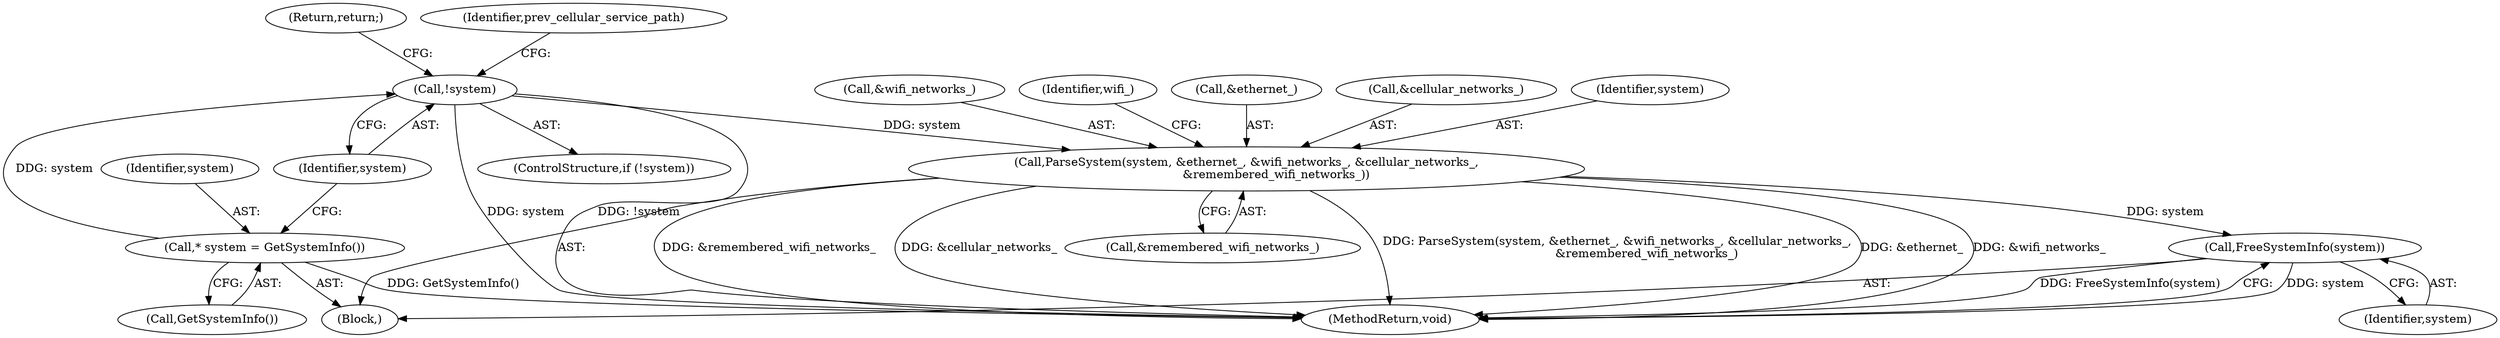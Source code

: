 digraph "0_Chrome_a3e2afaedd8190398ae45ccef34fcdee00fb19aa@API" {
"1000123" [label="(Call,!system)"];
"1000119" [label="(Call,* system = GetSystemInfo())"];
"1000134" [label="(Call,ParseSystem(system, &ethernet_, &wifi_networks_, &cellular_networks_,\n                &remembered_wifi_networks_))"];
"1000218" [label="(Call,FreeSystemInfo(system))"];
"1000125" [label="(Return,return;)"];
"1000128" [label="(Identifier,prev_cellular_service_path)"];
"1000220" [label="(MethodReturn,void)"];
"1000134" [label="(Call,ParseSystem(system, &ethernet_, &wifi_networks_, &cellular_networks_,\n                &remembered_wifi_networks_))"];
"1000136" [label="(Call,&ethernet_)"];
"1000219" [label="(Identifier,system)"];
"1000104" [label="(Block,)"];
"1000122" [label="(ControlStructure,if (!system))"];
"1000140" [label="(Call,&cellular_networks_)"];
"1000120" [label="(Identifier,system)"];
"1000142" [label="(Call,&remembered_wifi_networks_)"];
"1000135" [label="(Identifier,system)"];
"1000218" [label="(Call,FreeSystemInfo(system))"];
"1000138" [label="(Call,&wifi_networks_)"];
"1000121" [label="(Call,GetSystemInfo())"];
"1000119" [label="(Call,* system = GetSystemInfo())"];
"1000123" [label="(Call,!system)"];
"1000124" [label="(Identifier,system)"];
"1000145" [label="(Identifier,wifi_)"];
"1000123" -> "1000122"  [label="AST: "];
"1000123" -> "1000124"  [label="CFG: "];
"1000124" -> "1000123"  [label="AST: "];
"1000125" -> "1000123"  [label="CFG: "];
"1000128" -> "1000123"  [label="CFG: "];
"1000123" -> "1000220"  [label="DDG: !system"];
"1000123" -> "1000220"  [label="DDG: system"];
"1000119" -> "1000123"  [label="DDG: system"];
"1000123" -> "1000134"  [label="DDG: system"];
"1000119" -> "1000104"  [label="AST: "];
"1000119" -> "1000121"  [label="CFG: "];
"1000120" -> "1000119"  [label="AST: "];
"1000121" -> "1000119"  [label="AST: "];
"1000124" -> "1000119"  [label="CFG: "];
"1000119" -> "1000220"  [label="DDG: GetSystemInfo()"];
"1000134" -> "1000104"  [label="AST: "];
"1000134" -> "1000142"  [label="CFG: "];
"1000135" -> "1000134"  [label="AST: "];
"1000136" -> "1000134"  [label="AST: "];
"1000138" -> "1000134"  [label="AST: "];
"1000140" -> "1000134"  [label="AST: "];
"1000142" -> "1000134"  [label="AST: "];
"1000145" -> "1000134"  [label="CFG: "];
"1000134" -> "1000220"  [label="DDG: &remembered_wifi_networks_"];
"1000134" -> "1000220"  [label="DDG: &cellular_networks_"];
"1000134" -> "1000220"  [label="DDG: ParseSystem(system, &ethernet_, &wifi_networks_, &cellular_networks_,\n                &remembered_wifi_networks_)"];
"1000134" -> "1000220"  [label="DDG: &ethernet_"];
"1000134" -> "1000220"  [label="DDG: &wifi_networks_"];
"1000134" -> "1000218"  [label="DDG: system"];
"1000218" -> "1000104"  [label="AST: "];
"1000218" -> "1000219"  [label="CFG: "];
"1000219" -> "1000218"  [label="AST: "];
"1000220" -> "1000218"  [label="CFG: "];
"1000218" -> "1000220"  [label="DDG: system"];
"1000218" -> "1000220"  [label="DDG: FreeSystemInfo(system)"];
}
